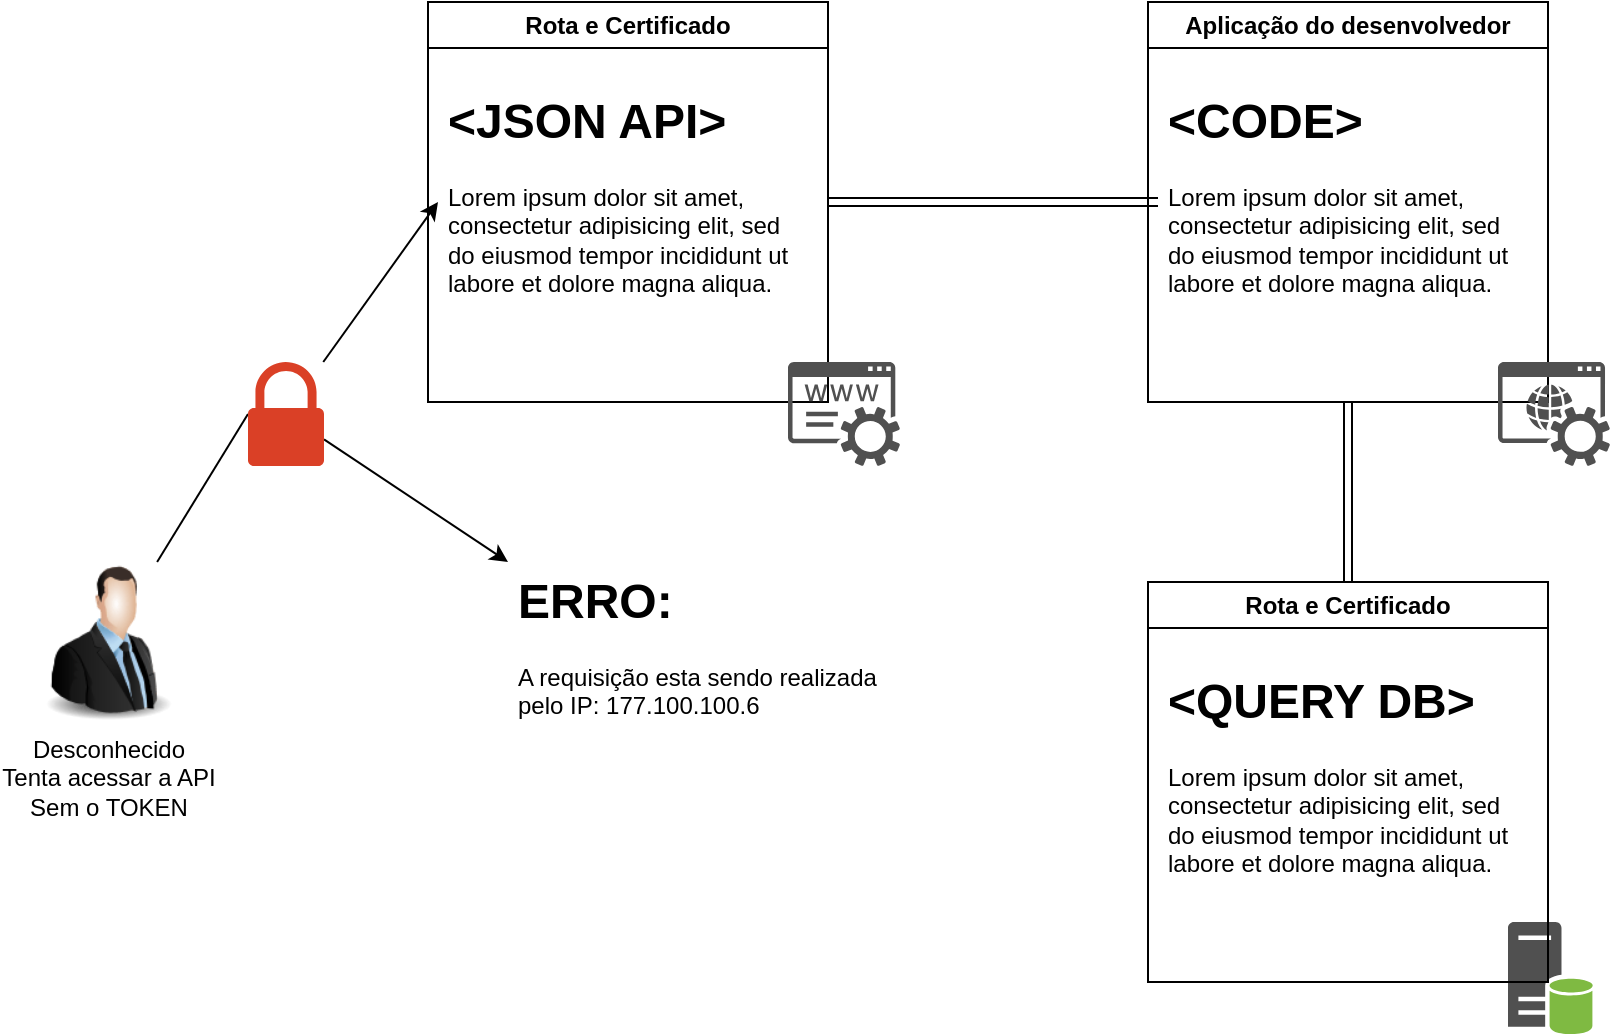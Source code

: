 <mxfile>
    <diagram id="ZJXFxkx9vZS4wmygSB2Z" name="Página-1">
        <mxGraphModel dx="771" dy="619" grid="1" gridSize="10" guides="1" tooltips="1" connect="1" arrows="1" fold="1" page="1" pageScale="1" pageWidth="1169" pageHeight="827" math="0" shadow="0">
            <root>
                <mxCell id="0"/>
                <mxCell id="1" parent="0"/>
                <mxCell id="6" style="edgeStyle=none;html=1;entryX=0;entryY=0.5;entryDx=0;entryDy=0;startArrow=none;" parent="1" source="17" target="5" edge="1">
                    <mxGeometry relative="1" as="geometry"/>
                </mxCell>
                <mxCell id="2" value="Desconhecido&lt;br&gt;Tenta acessar a API&lt;br&gt;Sem o TOKEN" style="image;html=1;image=img/lib/clip_art/people/Suit_Man_128x128.png" parent="1" vertex="1">
                    <mxGeometry x="40" y="320" width="80" height="80" as="geometry"/>
                </mxCell>
                <mxCell id="9" style="edgeStyle=none;html=1;entryX=0;entryY=0.5;entryDx=0;entryDy=0;shape=link;" parent="1" source="4" target="10" edge="1">
                    <mxGeometry relative="1" as="geometry"/>
                </mxCell>
                <mxCell id="4" value="Rota e Certificado" style="swimlane;whiteSpace=wrap;html=1;" parent="1" vertex="1">
                    <mxGeometry x="240" y="40" width="200" height="200" as="geometry"/>
                </mxCell>
                <mxCell id="5" value="&lt;h1&gt;&amp;lt;JSON API&amp;gt;&lt;/h1&gt;&lt;p&gt;Lorem ipsum dolor sit amet, consectetur adipisicing elit, sed do eiusmod tempor incididunt ut labore et dolore magna aliqua.&lt;/p&gt;" style="text;html=1;strokeColor=none;fillColor=none;spacing=5;spacingTop=-20;whiteSpace=wrap;overflow=hidden;rounded=0;" parent="4" vertex="1">
                    <mxGeometry x="5" y="40" width="190" height="120" as="geometry"/>
                </mxCell>
                <mxCell id="16" style="edgeStyle=none;html=1;entryX=0.5;entryY=0;entryDx=0;entryDy=0;shape=link;exitX=0.5;exitY=1;exitDx=0;exitDy=0;" parent="1" source="7" target="14" edge="1">
                    <mxGeometry relative="1" as="geometry"/>
                </mxCell>
                <mxCell id="7" value="Aplicação do desenvolvedor" style="swimlane;whiteSpace=wrap;html=1;" parent="1" vertex="1">
                    <mxGeometry x="600" y="40" width="200" height="200" as="geometry"/>
                </mxCell>
                <mxCell id="10" value="&lt;h1&gt;&amp;lt;CODE&amp;gt;&lt;/h1&gt;&lt;p&gt;Lorem ipsum dolor sit amet, consectetur adipisicing elit, sed do eiusmod tempor incididunt ut labore et dolore magna aliqua.&lt;/p&gt;" style="text;html=1;strokeColor=none;fillColor=none;spacing=5;spacingTop=-20;whiteSpace=wrap;overflow=hidden;rounded=0;" parent="7" vertex="1">
                    <mxGeometry x="5" y="40" width="190" height="120" as="geometry"/>
                </mxCell>
                <mxCell id="11" value="" style="sketch=0;pointerEvents=1;shadow=0;dashed=0;html=1;strokeColor=none;fillColor=#505050;labelPosition=center;verticalLabelPosition=bottom;verticalAlign=top;outlineConnect=0;align=center;shape=mxgraph.office.services.online_hosted_services;" parent="1" vertex="1">
                    <mxGeometry x="775" y="220" width="56" height="52" as="geometry"/>
                </mxCell>
                <mxCell id="12" value="" style="sketch=0;pointerEvents=1;shadow=0;dashed=0;html=1;strokeColor=none;fillColor=#505050;labelPosition=center;verticalLabelPosition=bottom;verticalAlign=top;outlineConnect=0;align=center;shape=mxgraph.office.services.registrar_service;" parent="1" vertex="1">
                    <mxGeometry x="420" y="220" width="56" height="52" as="geometry"/>
                </mxCell>
                <mxCell id="13" value="" style="sketch=0;pointerEvents=1;shadow=0;dashed=0;html=1;strokeColor=none;fillColor=#505050;labelPosition=center;verticalLabelPosition=bottom;verticalAlign=top;outlineConnect=0;align=center;shape=mxgraph.office.servers.database_server_green;" parent="1" vertex="1">
                    <mxGeometry x="780" y="500" width="43" height="56" as="geometry"/>
                </mxCell>
                <mxCell id="14" value="Rota e Certificado" style="swimlane;whiteSpace=wrap;html=1;" parent="1" vertex="1">
                    <mxGeometry x="600" y="330" width="200" height="200" as="geometry"/>
                </mxCell>
                <mxCell id="15" value="&lt;h1&gt;&amp;lt;QUERY DB&amp;gt;&lt;/h1&gt;&lt;p&gt;Lorem ipsum dolor sit amet, consectetur adipisicing elit, sed do eiusmod tempor incididunt ut labore et dolore magna aliqua.&lt;/p&gt;" style="text;html=1;strokeColor=none;fillColor=none;spacing=5;spacingTop=-20;whiteSpace=wrap;overflow=hidden;rounded=0;" parent="14" vertex="1">
                    <mxGeometry x="5" y="40" width="190" height="120" as="geometry"/>
                </mxCell>
                <mxCell id="18" value="" style="edgeStyle=none;html=1;entryX=0;entryY=0.5;entryDx=0;entryDy=0;endArrow=none;" parent="1" source="2" target="17" edge="1">
                    <mxGeometry relative="1" as="geometry">
                        <mxPoint x="110" y="320" as="sourcePoint"/>
                        <mxPoint x="245" y="140" as="targetPoint"/>
                    </mxGeometry>
                </mxCell>
                <mxCell id="20" style="edgeStyle=none;html=1;entryX=0;entryY=0;entryDx=0;entryDy=0;" parent="1" source="17" target="19" edge="1">
                    <mxGeometry relative="1" as="geometry"/>
                </mxCell>
                <mxCell id="17" value="" style="sketch=0;pointerEvents=1;shadow=0;dashed=0;html=1;strokeColor=none;labelPosition=center;verticalLabelPosition=bottom;verticalAlign=top;outlineConnect=0;align=center;shape=mxgraph.office.security.lock_protected;fillColor=#DA4026;" parent="1" vertex="1">
                    <mxGeometry x="150" y="220" width="38" height="52" as="geometry"/>
                </mxCell>
                <mxCell id="19" value="&lt;h1&gt;ERRO:&lt;/h1&gt;&lt;p&gt;&lt;span aria-labelledby=&quot;value&quot;&gt;A requisição esta sendo realizada pelo IP: 177.100.100.6&lt;/span&gt;&lt;br&gt;&lt;/p&gt;" style="text;html=1;strokeColor=none;fillColor=none;spacing=5;spacingTop=-20;whiteSpace=wrap;overflow=hidden;rounded=0;" parent="1" vertex="1">
                    <mxGeometry x="280" y="320" width="190" height="120" as="geometry"/>
                </mxCell>
            </root>
        </mxGraphModel>
    </diagram>
</mxfile>
